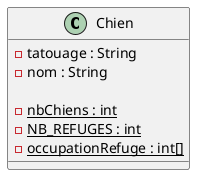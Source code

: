 @startuml
class Chien {
    - tatouage : String
    - nom : String
    
    - {static} nbChiens : int
    - {static} NB_REFUGES : int
    - {static} occupationRefuge : int[]
        
}    
@enduml